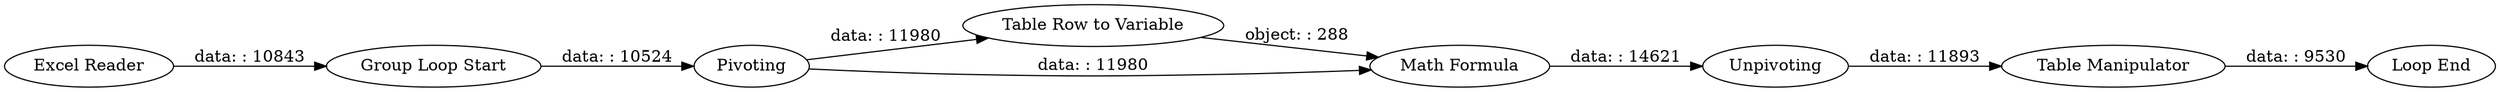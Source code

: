 digraph {
	"6618416815061134853_7" [label="Table Row to Variable"]
	"6618416815061134853_12" [label="Loop End"]
	"6618416815061134853_8" [label="Math Formula"]
	"6618416815061134853_10" [label=Unpivoting]
	"6618416815061134853_9" [label=Pivoting]
	"6618416815061134853_6" [label="Group Loop Start"]
	"6618416815061134853_11" [label="Table Manipulator"]
	"6618416815061134853_5" [label="Excel Reader"]
	"6618416815061134853_7" -> "6618416815061134853_8" [label="object: : 288"]
	"6618416815061134853_8" -> "6618416815061134853_10" [label="data: : 14621"]
	"6618416815061134853_9" -> "6618416815061134853_8" [label="data: : 11980"]
	"6618416815061134853_10" -> "6618416815061134853_11" [label="data: : 11893"]
	"6618416815061134853_9" -> "6618416815061134853_7" [label="data: : 11980"]
	"6618416815061134853_5" -> "6618416815061134853_6" [label="data: : 10843"]
	"6618416815061134853_6" -> "6618416815061134853_9" [label="data: : 10524"]
	"6618416815061134853_11" -> "6618416815061134853_12" [label="data: : 9530"]
	rankdir=LR
}
